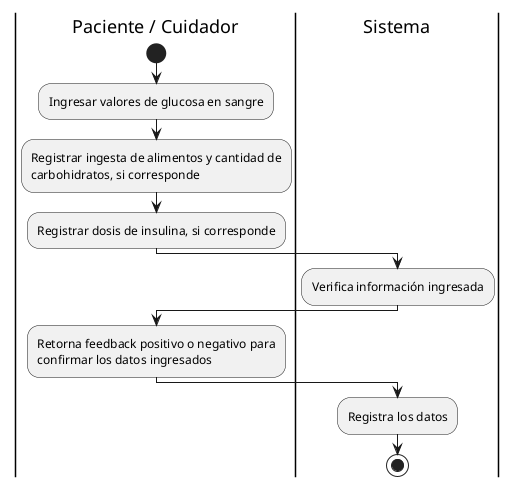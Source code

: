 @startuml
|Paciente / Cuidador|
start
:Ingresar valores de glucosa en sangre;
:Registrar ingesta de alimentos y cantidad de 
carbohidratos, si corresponde;
:Registrar dosis de insulina, si corresponde;
|Sistema|
:Verifica información ingresada;
|Paciente / Cuidador|
:Retorna feedback positivo o negativo para 
confirmar los datos ingresados;
|Sistema|
:Registra los datos;
stop
@enduml
